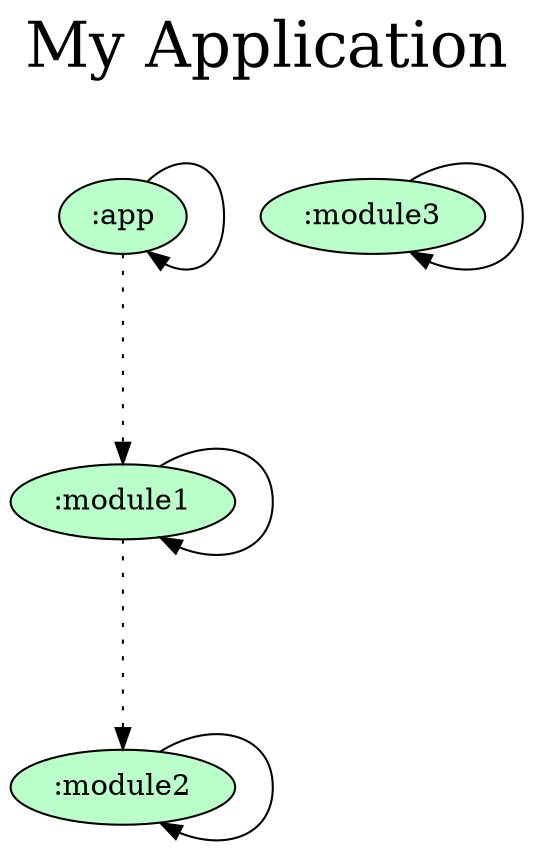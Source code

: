 digraph {
  graph [label="My Application\n ",labelloc=t,fontsize=30,ranksep=1.4];
  node [style=filled, fillcolor="#bbbbbb"];
  rankdir=TB;

  # Projects

  ":app" [fillcolor="#baffc9"];
  ":module1" [fillcolor="#baffc9"];
  ":module2" [fillcolor="#baffc9"];
  ":module3" [fillcolor="#baffc9"];

  {rank = same;}

  # Dependencies

  ":app" -> ":app"
  ":app" -> ":module1" [style=dotted]
  ":module1" -> ":module1"
  ":module1" -> ":module2" [style=dotted]
  ":module2" -> ":module2"
  ":module3" -> ":module3"
}
